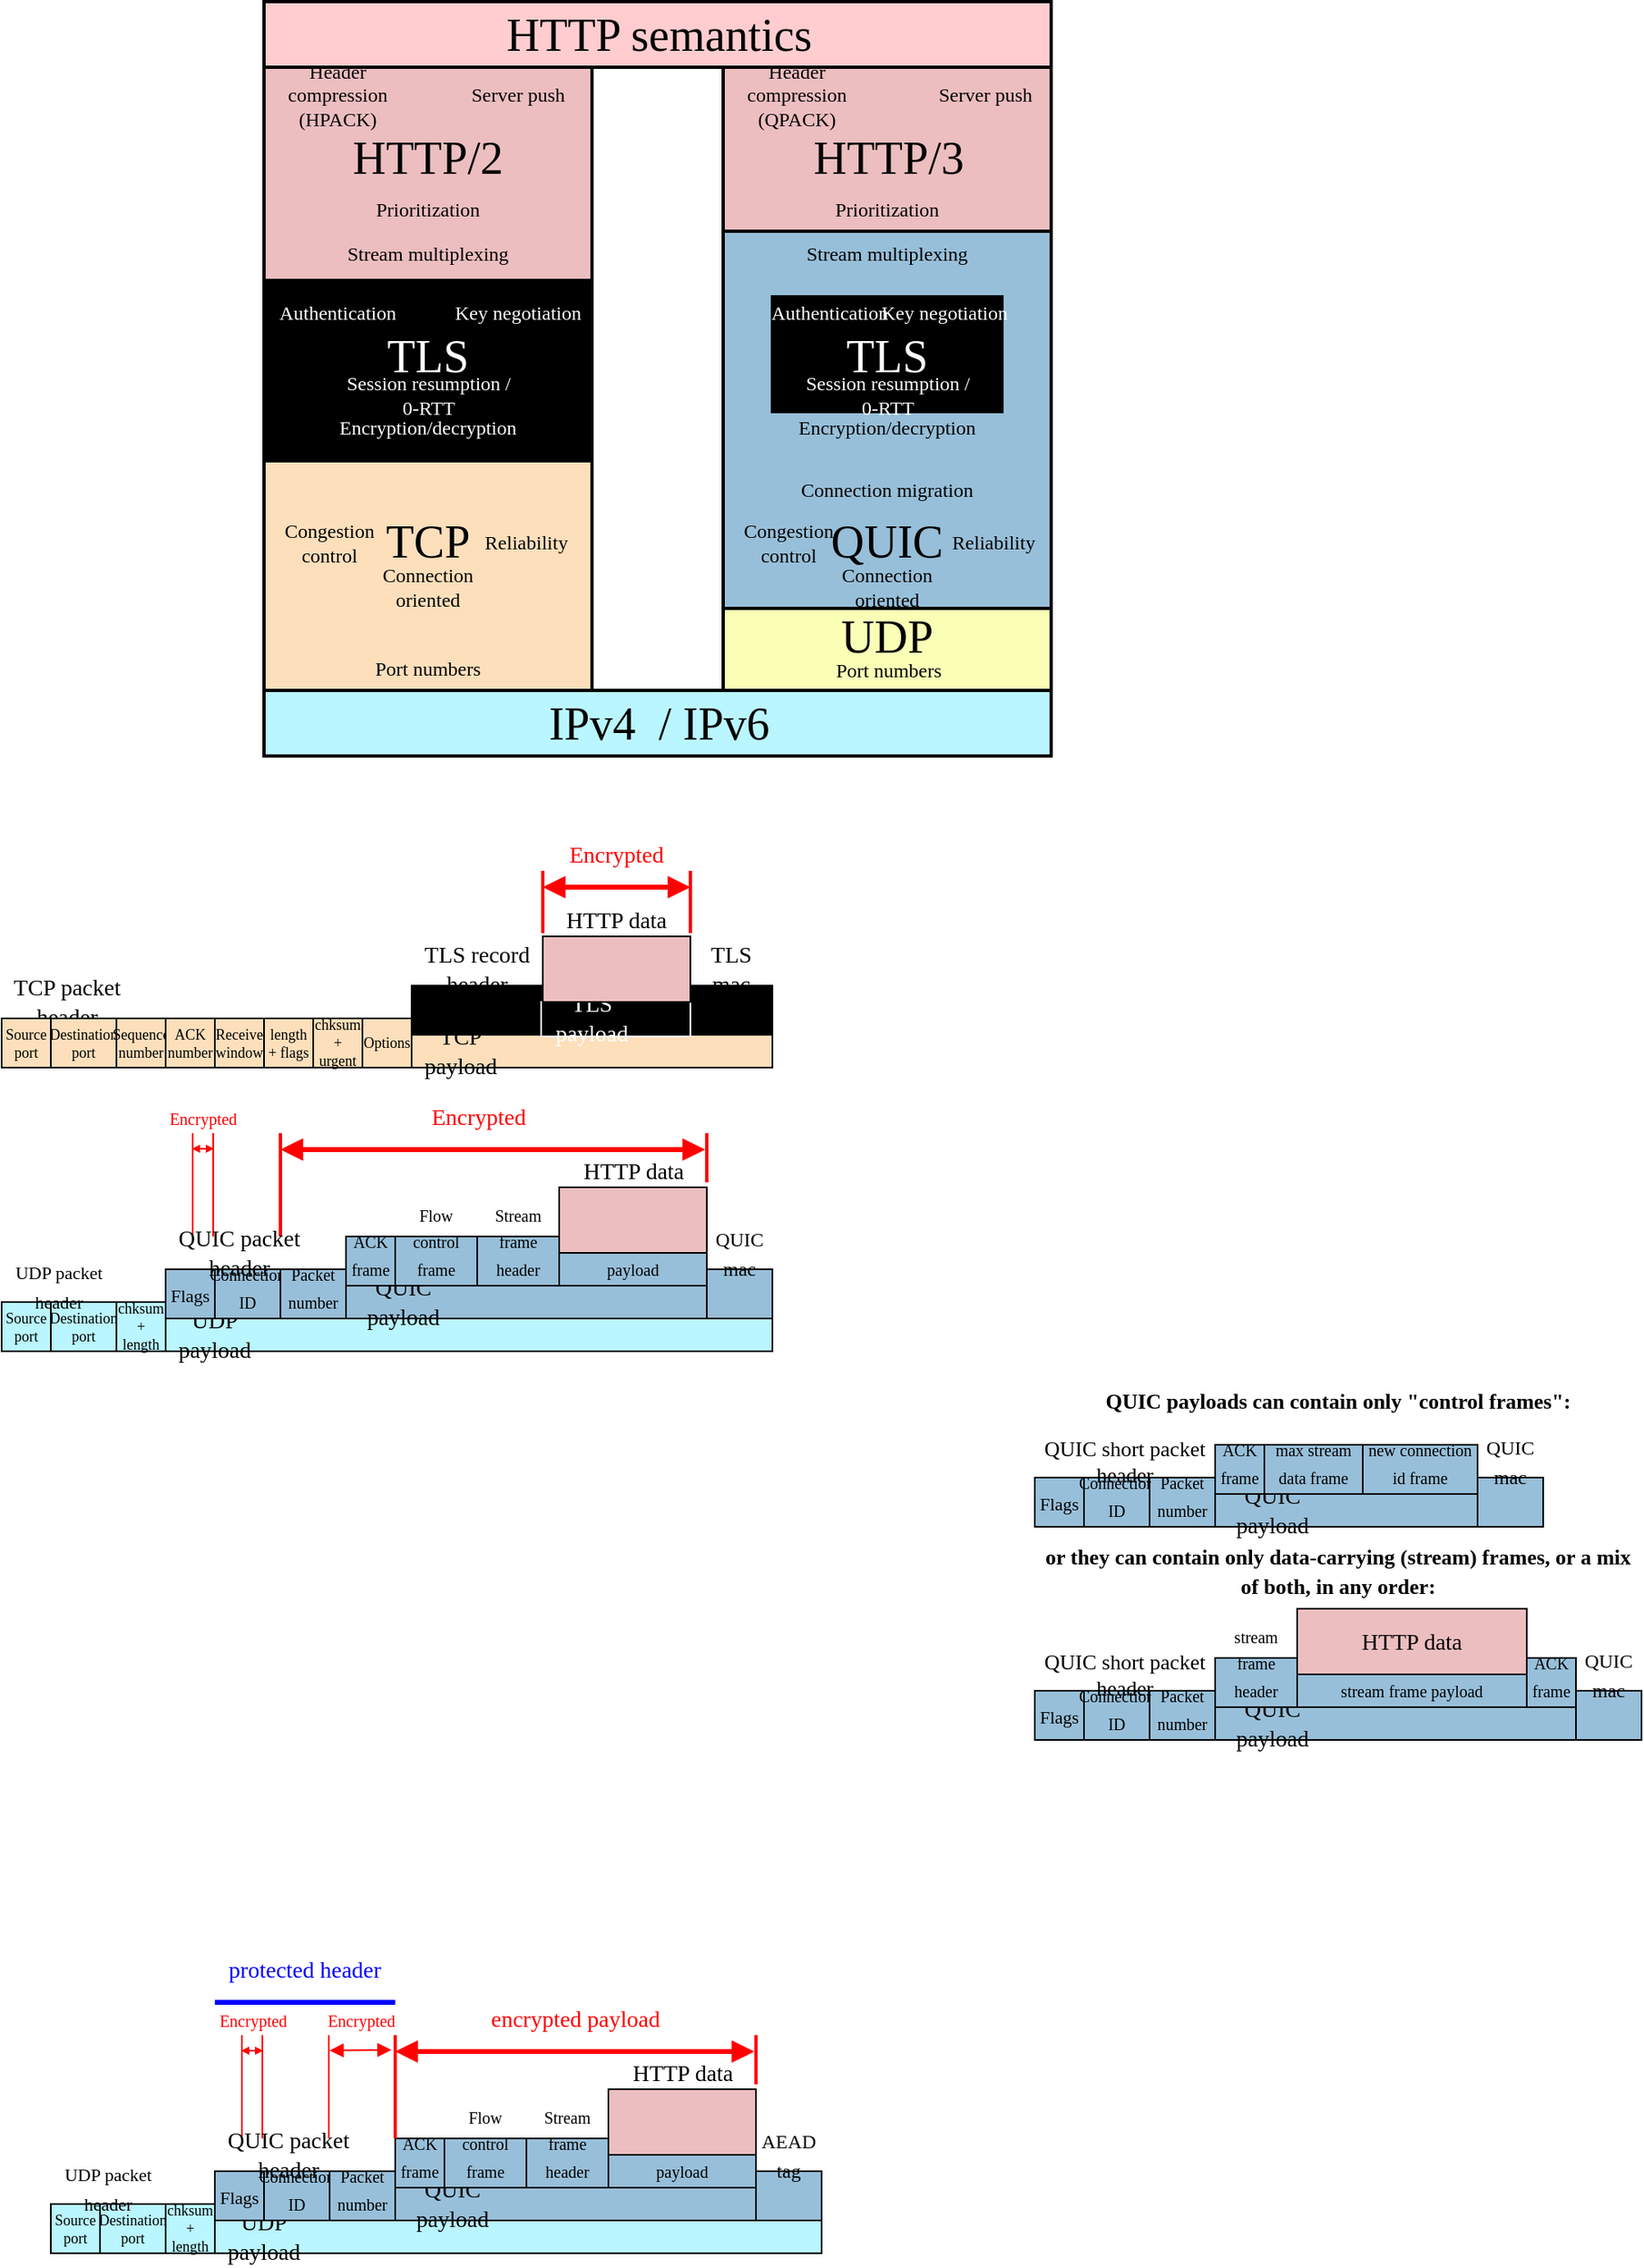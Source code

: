 <mxfile version="14.6.13" type="device"><diagram id="oOJN42TgeW5CsDGFlPp1" name="Page-1"><mxGraphModel dx="621" dy="1652" grid="1" gridSize="10" guides="1" tooltips="1" connect="1" arrows="1" fold="1" page="1" pageScale="1" pageWidth="850" pageHeight="1100" math="0" shadow="0"><root><mxCell id="0"/><mxCell id="1" parent="0"/><mxCell id="z856pM4otreHxS7xI0vF-62" value="" style="rounded=0;whiteSpace=wrap;html=1;fontSize=14;fillColor=#000000;" parent="1" vertex="1"><mxGeometry x="590" y="310" width="50" height="30" as="geometry"/></mxCell><mxCell id="z856pM4otreHxS7xI0vF-1" value="" style="shape=image;verticalLabelPosition=bottom;labelBackgroundColor=#ffffff;verticalAlign=top;aspect=fixed;imageAspect=0;image=https://www.potaroo.net/ispcol/2019-03/quic-fig2.png;" parent="1" vertex="1"><mxGeometry x="180" y="660" width="520" height="134" as="geometry"/></mxCell><mxCell id="z856pM4otreHxS7xI0vF-3" value="" style="rounded=0;whiteSpace=wrap;html=1;fillColor=#FDDFBB;align=center;fontFamily=MyriadPro-Cond;strokeWidth=2;spacing=4;spacingLeft=2;fontSize=10;fontColor=#000000;" parent="1" vertex="1"><mxGeometry x="330" y="-20" width="200" height="150" as="geometry"/></mxCell><mxCell id="z856pM4otreHxS7xI0vF-4" value="&lt;div style=&quot;font-size: 28px&quot;&gt;&lt;font face=&quot;Myriad Pro Condensed&quot; style=&quot;font-size: 28px&quot;&gt;IPv4&amp;nbsp; /&amp;nbsp;&lt;/font&gt;&lt;span style=&quot;font-family: &amp;#34;myriad pro condensed&amp;#34;&quot;&gt;IPv6&lt;/span&gt;&lt;/div&gt;" style="rounded=0;whiteSpace=wrap;html=1;fillColor=#BAF6FF;align=center;fontFamily=MyriadPro-Cond;strokeWidth=2;spacing=4;spacingLeft=2;fontSize=10;fontColor=#000000;" parent="1" vertex="1"><mxGeometry x="330" y="130" width="480" height="40" as="geometry"/></mxCell><mxCell id="z856pM4otreHxS7xI0vF-5" value="&lt;span&gt;&lt;font face=&quot;Myriad Pro Condensed&quot;&gt;Reliability&lt;/font&gt;&lt;/span&gt;" style="text;html=1;strokeColor=none;fillColor=none;align=center;verticalAlign=middle;whiteSpace=wrap;rounded=0;fontStyle=0" parent="1" vertex="1"><mxGeometry x="450" y="30" width="80" height="20" as="geometry"/></mxCell><mxCell id="z856pM4otreHxS7xI0vF-6" value="&lt;span&gt;&lt;font face=&quot;Myriad Pro Condensed&quot;&gt;Congestion &lt;br&gt;control&lt;/font&gt;&lt;/span&gt;" style="text;html=1;strokeColor=none;fillColor=none;align=center;verticalAlign=middle;whiteSpace=wrap;rounded=0;fontStyle=0" parent="1" vertex="1"><mxGeometry x="330" y="30" width="80" height="20" as="geometry"/></mxCell><mxCell id="z856pM4otreHxS7xI0vF-7" value="" style="rounded=0;whiteSpace=wrap;html=1;fillColor=#98BFD9;align=center;fontFamily=MyriadPro-Cond;strokeWidth=2;spacing=4;spacingLeft=2;fontSize=10;fontColor=#000000;" parent="1" vertex="1"><mxGeometry x="610" y="-150" width="200" height="230" as="geometry"/></mxCell><mxCell id="z856pM4otreHxS7xI0vF-8" value="" style="rounded=0;whiteSpace=wrap;html=1;fillColor=#000000;align=center;fontFamily=MyriadPro-Cond;strokeWidth=2;spacing=4;spacingLeft=2;fontSize=10;fontColor=#FFFFFF;" parent="1" vertex="1"><mxGeometry x="330" y="-120" width="200" height="110" as="geometry"/></mxCell><mxCell id="z856pM4otreHxS7xI0vF-9" value="&lt;span&gt;&lt;font face=&quot;Myriad Pro Condensed&quot; color=&quot;#ffffff&quot;&gt;Authentication&lt;/font&gt;&lt;/span&gt;" style="text;html=1;strokeColor=none;fillColor=none;align=center;verticalAlign=middle;whiteSpace=wrap;rounded=0;fontStyle=0" parent="1" vertex="1"><mxGeometry x="330" y="-110" width="90" height="20" as="geometry"/></mxCell><mxCell id="z856pM4otreHxS7xI0vF-10" value="&lt;span&gt;&lt;font face=&quot;Myriad Pro Condensed&quot; color=&quot;#ffffff&quot;&gt;Key negotiation&lt;br&gt;&lt;/font&gt;&lt;/span&gt;" style="text;html=1;strokeColor=none;fillColor=none;align=center;verticalAlign=middle;whiteSpace=wrap;rounded=0;fontStyle=0" parent="1" vertex="1"><mxGeometry x="440" y="-110" width="90" height="20" as="geometry"/></mxCell><mxCell id="z856pM4otreHxS7xI0vF-11" value="&lt;span&gt;&lt;font face=&quot;Myriad Pro Condensed&quot; color=&quot;#ffffff&quot;&gt;Encryption/decryption&lt;br&gt;&lt;/font&gt;&lt;/span&gt;" style="text;html=1;strokeColor=none;fillColor=none;align=center;verticalAlign=middle;whiteSpace=wrap;rounded=0;fontStyle=0" parent="1" vertex="1"><mxGeometry x="385" y="-40" width="90" height="20" as="geometry"/></mxCell><mxCell id="z856pM4otreHxS7xI0vF-12" value="" style="rounded=0;whiteSpace=wrap;html=1;fillColor=#000000;align=center;fontFamily=MyriadPro-Cond;strokeWidth=2;spacing=4;spacingLeft=2;fontSize=10;fontColor=#FFFFFF;" parent="1" vertex="1"><mxGeometry x="640" y="-110" width="140" height="70" as="geometry"/></mxCell><mxCell id="z856pM4otreHxS7xI0vF-13" value="&lt;span&gt;&lt;font face=&quot;Myriad Pro Condensed&quot;&gt;Encryption/decryption&lt;br&gt;&lt;/font&gt;&lt;/span&gt;" style="text;html=1;strokeColor=none;fillColor=none;align=center;verticalAlign=middle;whiteSpace=wrap;rounded=0;fontStyle=0" parent="1" vertex="1"><mxGeometry x="665" y="-40" width="90" height="20" as="geometry"/></mxCell><mxCell id="z856pM4otreHxS7xI0vF-14" value="&lt;span&gt;&lt;font face=&quot;Myriad Pro Condensed&quot; color=&quot;#ffffff&quot;&gt;Authentication&lt;/font&gt;&lt;/span&gt;" style="text;html=1;strokeColor=none;fillColor=none;align=center;verticalAlign=middle;whiteSpace=wrap;rounded=0;fontStyle=0" parent="1" vertex="1"><mxGeometry x="630" y="-110" width="90" height="20" as="geometry"/></mxCell><mxCell id="z856pM4otreHxS7xI0vF-15" value="&lt;span&gt;&lt;font face=&quot;Myriad Pro Condensed&quot; color=&quot;#ffffff&quot;&gt;Key negotiation&lt;br&gt;&lt;/font&gt;&lt;/span&gt;" style="text;html=1;strokeColor=none;fillColor=none;align=center;verticalAlign=middle;whiteSpace=wrap;rounded=0;fontStyle=0" parent="1" vertex="1"><mxGeometry x="700" y="-110" width="90" height="20" as="geometry"/></mxCell><mxCell id="z856pM4otreHxS7xI0vF-16" value="&lt;span&gt;&lt;font face=&quot;Myriad Pro Condensed&quot; color=&quot;#ffffff&quot;&gt;Session resumption / 0-RTT&lt;br&gt;&lt;/font&gt;&lt;/span&gt;" style="text;html=1;strokeColor=none;fillColor=none;align=center;verticalAlign=middle;whiteSpace=wrap;rounded=0;fontStyle=0" parent="1" vertex="1"><mxGeometry x="657.5" y="-60" width="105" height="20" as="geometry"/></mxCell><mxCell id="z856pM4otreHxS7xI0vF-17" value="" style="edgeStyle=orthogonalEdgeStyle;rounded=0;orthogonalLoop=1;jettySize=auto;html=1;" parent="1" source="z856pM4otreHxS7xI0vF-18" target="z856pM4otreHxS7xI0vF-28" edge="1"><mxGeometry relative="1" as="geometry"/></mxCell><mxCell id="z856pM4otreHxS7xI0vF-18" value="&lt;span&gt;&lt;font face=&quot;Myriad Pro Condensed&quot; color=&quot;#ffffff&quot;&gt;Session resumption / 0-RTT&lt;br&gt;&lt;/font&gt;&lt;/span&gt;" style="text;html=1;strokeColor=none;fillColor=none;align=center;verticalAlign=middle;whiteSpace=wrap;rounded=0;fontStyle=0" parent="1" vertex="1"><mxGeometry x="377.5" y="-60" width="105" height="20" as="geometry"/></mxCell><mxCell id="z856pM4otreHxS7xI0vF-19" value="" style="rounded=0;whiteSpace=wrap;html=1;fillColor=#FAFFB5;align=center;fontFamily=MyriadPro-Cond;strokeWidth=2;spacing=4;spacingLeft=2;fontSize=10;fontColor=#000000;" parent="1" vertex="1"><mxGeometry x="610" y="80" width="200" height="50" as="geometry"/></mxCell><mxCell id="z856pM4otreHxS7xI0vF-20" value="&lt;span&gt;&lt;font face=&quot;Myriad Pro Condensed&quot;&gt;Port numbers&lt;/font&gt;&lt;/span&gt;" style="text;html=1;strokeColor=none;fillColor=none;align=center;verticalAlign=middle;whiteSpace=wrap;rounded=0;fontStyle=0" parent="1" vertex="1"><mxGeometry x="666" y="108" width="90" height="20" as="geometry"/></mxCell><mxCell id="z856pM4otreHxS7xI0vF-21" value="&lt;span&gt;&lt;font face=&quot;Myriad Pro Condensed&quot;&gt;Congestion &lt;br&gt;control&lt;/font&gt;&lt;/span&gt;" style="text;html=1;strokeColor=none;fillColor=none;align=center;verticalAlign=middle;whiteSpace=wrap;rounded=0;fontStyle=0" parent="1" vertex="1"><mxGeometry x="610" y="30" width="80" height="20" as="geometry"/></mxCell><mxCell id="z856pM4otreHxS7xI0vF-22" value="&lt;span&gt;&lt;font face=&quot;Myriad Pro Condensed&quot;&gt;Reliability&lt;/font&gt;&lt;/span&gt;" style="text;html=1;strokeColor=none;fillColor=none;align=center;verticalAlign=middle;whiteSpace=wrap;rounded=0;fontStyle=0" parent="1" vertex="1"><mxGeometry x="740" y="30" width="70" height="20" as="geometry"/></mxCell><mxCell id="z856pM4otreHxS7xI0vF-23" value="&lt;div&gt;&lt;br&gt;&lt;/div&gt;" style="rounded=0;whiteSpace=wrap;html=1;fillColor=#ecbec0;align=center;fontFamily=MyriadPro-Cond;strokeWidth=2;spacing=4;spacingLeft=2;fontSize=10;" parent="1" vertex="1"><mxGeometry x="330" y="-250" width="200" height="130" as="geometry"/></mxCell><mxCell id="z856pM4otreHxS7xI0vF-24" value="&lt;span&gt;&lt;font face=&quot;Myriad Pro Condensed&quot;&gt;Stream multiplexing&lt;/font&gt;&lt;/span&gt;" style="text;html=1;strokeColor=none;fillColor=none;align=center;verticalAlign=middle;whiteSpace=wrap;rounded=0;fontStyle=0" parent="1" vertex="1"><mxGeometry x="360" y="-146" width="140" height="20" as="geometry"/></mxCell><mxCell id="z856pM4otreHxS7xI0vF-25" value="&lt;div&gt;&lt;span style=&quot;font-family: &amp;#34;myriad pro condensed&amp;#34;&quot;&gt;&lt;font style=&quot;font-size: 28px&quot;&gt;HTTP semantics&lt;/font&gt;&lt;/span&gt;&lt;br&gt;&lt;/div&gt;" style="rounded=0;whiteSpace=wrap;html=1;align=center;fontFamily=MyriadPro-Cond;strokeWidth=2;spacing=4;spacingLeft=2;fontSize=10;fillColor=#FFCDCF;" parent="1" vertex="1"><mxGeometry x="330" y="-290" width="480" height="40" as="geometry"/></mxCell><mxCell id="z856pM4otreHxS7xI0vF-26" value="&lt;div style=&quot;font-size: 28px&quot;&gt;&lt;br&gt;&lt;/div&gt;" style="rounded=0;whiteSpace=wrap;html=1;align=center;fontFamily=MyriadPro-Cond;strokeWidth=2;spacing=4;spacingLeft=2;fontSize=10;fillColor=#ECBEC0;" parent="1" vertex="1"><mxGeometry x="610" y="-250" width="200" height="100" as="geometry"/></mxCell><mxCell id="z856pM4otreHxS7xI0vF-27" value="&lt;span&gt;&lt;font face=&quot;Myriad Pro Condensed&quot;&gt;Stream multiplexing&lt;/font&gt;&lt;/span&gt;" style="text;html=1;strokeColor=none;fillColor=none;align=center;verticalAlign=middle;whiteSpace=wrap;rounded=0;fontStyle=0" parent="1" vertex="1"><mxGeometry x="640" y="-146" width="140" height="20" as="geometry"/></mxCell><mxCell id="z856pM4otreHxS7xI0vF-28" value="&lt;span&gt;&lt;font face=&quot;Myriad Pro Condensed&quot;&gt;Prioritization&lt;/font&gt;&lt;/span&gt;" style="text;html=1;strokeColor=none;fillColor=none;align=center;verticalAlign=middle;whiteSpace=wrap;rounded=0;fontStyle=0" parent="1" vertex="1"><mxGeometry x="360" y="-173" width="140" height="20" as="geometry"/></mxCell><mxCell id="z856pM4otreHxS7xI0vF-29" value="&lt;span&gt;&lt;font face=&quot;Myriad Pro Condensed&quot;&gt;Prioritization&lt;/font&gt;&lt;/span&gt;" style="text;html=1;strokeColor=none;fillColor=none;align=center;verticalAlign=middle;whiteSpace=wrap;rounded=0;fontStyle=0" parent="1" vertex="1"><mxGeometry x="640" y="-173" width="140" height="20" as="geometry"/></mxCell><mxCell id="z856pM4otreHxS7xI0vF-30" value="&lt;span&gt;&lt;font face=&quot;Myriad Pro Condensed&quot;&gt;Header compression&lt;br&gt;(QPACK)&lt;br&gt;&lt;/font&gt;&lt;/span&gt;" style="text;html=1;strokeColor=none;fillColor=none;align=center;verticalAlign=middle;whiteSpace=wrap;rounded=0;fontStyle=0" parent="1" vertex="1"><mxGeometry x="610" y="-243" width="90" height="20" as="geometry"/></mxCell><mxCell id="z856pM4otreHxS7xI0vF-31" value="&lt;span&gt;&lt;font face=&quot;Myriad Pro Condensed&quot;&gt;Server push&lt;/font&gt;&lt;/span&gt;" style="text;html=1;strokeColor=none;fillColor=none;align=center;verticalAlign=middle;whiteSpace=wrap;rounded=0;fontStyle=0" parent="1" vertex="1"><mxGeometry x="730" y="-243" width="80" height="20" as="geometry"/></mxCell><mxCell id="z856pM4otreHxS7xI0vF-32" value="&lt;span&gt;&lt;font face=&quot;Myriad Pro Condensed&quot;&gt;Server push&lt;/font&gt;&lt;/span&gt;" style="text;html=1;strokeColor=none;fillColor=none;align=center;verticalAlign=middle;whiteSpace=wrap;rounded=0;fontStyle=0" parent="1" vertex="1"><mxGeometry x="440" y="-243" width="90" height="20" as="geometry"/></mxCell><mxCell id="z856pM4otreHxS7xI0vF-33" value="&lt;span&gt;&lt;font face=&quot;Myriad Pro Condensed&quot;&gt;Header compression&lt;br&gt;(HPACK)&lt;br&gt;&lt;/font&gt;&lt;/span&gt;" style="text;html=1;strokeColor=none;fillColor=none;align=center;verticalAlign=middle;whiteSpace=wrap;rounded=0;fontStyle=0" parent="1" vertex="1"><mxGeometry x="330" y="-243" width="90" height="20" as="geometry"/></mxCell><mxCell id="z856pM4otreHxS7xI0vF-34" value="&lt;font style=&quot;font-size: 28px&quot; face=&quot;Myriad Pro Condensed&quot; color=&quot;#ffffff&quot;&gt;TLS&lt;/font&gt;" style="text;html=1;strokeColor=none;fillColor=none;align=center;verticalAlign=middle;whiteSpace=wrap;rounded=0;dashed=1;dashPattern=1 4;" parent="1" vertex="1"><mxGeometry x="690" y="-84" width="40" height="20" as="geometry"/></mxCell><mxCell id="z856pM4otreHxS7xI0vF-35" value="&lt;font face=&quot;Myriad Pro Condensed&quot;&gt;&lt;span&gt;Connection migration&lt;/span&gt;&lt;/font&gt;" style="text;html=1;strokeColor=none;fillColor=none;align=center;verticalAlign=middle;whiteSpace=wrap;rounded=0;fontStyle=0" parent="1" vertex="1"><mxGeometry x="610" y="-2" width="200" height="20" as="geometry"/></mxCell><mxCell id="z856pM4otreHxS7xI0vF-36" value="&lt;font style=&quot;font-size: 28px&quot; face=&quot;Myriad Pro Condensed&quot; color=&quot;#ffffff&quot;&gt;TLS&lt;/font&gt;" style="text;html=1;strokeColor=none;fillColor=none;align=center;verticalAlign=middle;whiteSpace=wrap;rounded=0;dashed=1;dashPattern=1 4;" parent="1" vertex="1"><mxGeometry x="410" y="-84" width="40" height="20" as="geometry"/></mxCell><mxCell id="z856pM4otreHxS7xI0vF-37" value="&lt;font style=&quot;font-size: 28px&quot; face=&quot;Myriad Pro Condensed&quot;&gt;HTTP/2&lt;/font&gt;" style="text;html=1;strokeColor=none;fillColor=none;align=center;verticalAlign=middle;whiteSpace=wrap;rounded=0;dashed=1;dashPattern=1 4;" parent="1" vertex="1"><mxGeometry x="410" y="-205" width="40" height="20" as="geometry"/></mxCell><mxCell id="z856pM4otreHxS7xI0vF-38" value="&lt;font style=&quot;font-size: 28px&quot; face=&quot;Myriad Pro Condensed&quot;&gt;HTTP/3&lt;br&gt;&lt;/font&gt;" style="text;html=1;strokeColor=none;fillColor=none;align=center;verticalAlign=middle;whiteSpace=wrap;rounded=0;dashed=1;dashPattern=1 4;" parent="1" vertex="1"><mxGeometry x="691" y="-205" width="40" height="20" as="geometry"/></mxCell><mxCell id="z856pM4otreHxS7xI0vF-39" value="&lt;font style=&quot;font-size: 28px&quot; face=&quot;Myriad Pro Condensed&quot;&gt;QUIC&lt;br&gt;&lt;/font&gt;" style="text;html=1;strokeColor=none;fillColor=none;align=center;verticalAlign=middle;whiteSpace=wrap;rounded=0;dashed=1;dashPattern=1 4;" parent="1" vertex="1"><mxGeometry x="690" y="28.75" width="40" height="20" as="geometry"/></mxCell><mxCell id="z856pM4otreHxS7xI0vF-40" value="&lt;font style=&quot;font-size: 28px&quot; face=&quot;Myriad Pro Condensed&quot;&gt;TCP&lt;br&gt;&lt;/font&gt;" style="text;html=1;strokeColor=none;fillColor=none;align=center;verticalAlign=middle;whiteSpace=wrap;rounded=0;dashed=1;dashPattern=1 4;" parent="1" vertex="1"><mxGeometry x="410" y="28.75" width="40" height="20" as="geometry"/></mxCell><mxCell id="z856pM4otreHxS7xI0vF-41" value="&lt;font style=&quot;font-size: 28px&quot; face=&quot;Myriad Pro Condensed&quot;&gt;UDP&lt;br&gt;&lt;/font&gt;" style="text;html=1;strokeColor=none;fillColor=none;align=center;verticalAlign=middle;whiteSpace=wrap;rounded=0;dashed=1;dashPattern=1 4;" parent="1" vertex="1"><mxGeometry x="690" y="87" width="40" height="20" as="geometry"/></mxCell><mxCell id="z856pM4otreHxS7xI0vF-42" value="&lt;font face=&quot;Myriad Pro Condensed&quot;&gt;&lt;span&gt;Connection oriented&lt;/span&gt;&lt;/font&gt;" style="text;html=1;strokeColor=none;fillColor=none;align=center;verticalAlign=middle;whiteSpace=wrap;rounded=0;fontStyle=0" parent="1" vertex="1"><mxGeometry x="385" y="57" width="90" height="20" as="geometry"/></mxCell><mxCell id="z856pM4otreHxS7xI0vF-43" value="&lt;font face=&quot;Myriad Pro Condensed&quot;&gt;&lt;span&gt;Connection oriented&lt;/span&gt;&lt;/font&gt;" style="text;html=1;strokeColor=none;fillColor=none;align=center;verticalAlign=middle;whiteSpace=wrap;rounded=0;fontStyle=0" parent="1" vertex="1"><mxGeometry x="665" y="57" width="90" height="20" as="geometry"/></mxCell><mxCell id="z856pM4otreHxS7xI0vF-44" value="&lt;span&gt;&lt;font face=&quot;Myriad Pro Condensed&quot;&gt;Port numbers&lt;/font&gt;&lt;/span&gt;" style="text;html=1;strokeColor=none;fillColor=none;align=center;verticalAlign=middle;whiteSpace=wrap;rounded=0;fontStyle=0" parent="1" vertex="1"><mxGeometry x="385" y="107" width="90" height="20" as="geometry"/></mxCell><mxCell id="z856pM4otreHxS7xI0vF-45" value="&lt;font style=&quot;font-size: 14px&quot; face=&quot;Myriad Pro Condensed&quot;&gt;TCP packet header&lt;br style=&quot;font-size: 14px&quot;&gt;&lt;/font&gt;" style="text;html=1;strokeColor=none;fillColor=none;align=center;verticalAlign=middle;whiteSpace=wrap;rounded=0;dashed=1;dashPattern=1 4;fontSize=14;" parent="1" vertex="1"><mxGeometry x="170" y="310" width="80" height="20" as="geometry"/></mxCell><mxCell id="z856pM4otreHxS7xI0vF-46" value="" style="rounded=0;whiteSpace=wrap;html=1;fillColor=#FDDFBB;" parent="1" vertex="1"><mxGeometry x="420" y="340" width="220" height="20" as="geometry"/></mxCell><mxCell id="z856pM4otreHxS7xI0vF-47" value="&lt;font style=&quot;font-size: 14px&quot; face=&quot;Myriad Pro Condensed&quot;&gt;TCP payload&lt;br style=&quot;font-size: 14px&quot;&gt;&lt;/font&gt;" style="text;html=1;strokeColor=none;fillColor=none;align=center;verticalAlign=middle;whiteSpace=wrap;rounded=0;dashed=1;dashPattern=1 4;fontSize=14;" parent="1" vertex="1"><mxGeometry x="420" y="340" width="60" height="20" as="geometry"/></mxCell><mxCell id="z856pM4otreHxS7xI0vF-48" value="&lt;font style=&quot;font-size: 9px;&quot; face=&quot;Myriad Pro Condensed&quot;&gt;Source port&lt;/font&gt;" style="rounded=0;whiteSpace=wrap;html=1;fillColor=#FDDFBB;fontSize=9;verticalAlign=middle;" parent="1" vertex="1"><mxGeometry x="170" y="330" width="30" height="30" as="geometry"/></mxCell><mxCell id="z856pM4otreHxS7xI0vF-50" value="&lt;font style=&quot;font-size: 9px;&quot; face=&quot;Myriad Pro Condensed&quot;&gt;Destination port&lt;/font&gt;" style="rounded=0;whiteSpace=wrap;html=1;fillColor=#FDDFBB;fontSize=9;verticalAlign=middle;" parent="1" vertex="1"><mxGeometry x="200" y="330" width="40" height="30" as="geometry"/></mxCell><mxCell id="z856pM4otreHxS7xI0vF-51" value="&lt;font style=&quot;font-size: 9px;&quot; face=&quot;Myriad Pro Condensed&quot;&gt;Sequence number&lt;/font&gt;" style="rounded=0;whiteSpace=wrap;html=1;fillColor=#FDDFBB;fontSize=9;verticalAlign=middle;" parent="1" vertex="1"><mxGeometry x="240" y="330" width="30" height="30" as="geometry"/></mxCell><mxCell id="z856pM4otreHxS7xI0vF-52" value="&lt;font style=&quot;font-size: 9px;&quot; face=&quot;Myriad Pro Condensed&quot;&gt;ACK number&lt;br style=&quot;font-size: 9px;&quot;&gt;&lt;/font&gt;" style="rounded=0;whiteSpace=wrap;html=1;fillColor=#FDDFBB;fontSize=9;verticalAlign=middle;" parent="1" vertex="1"><mxGeometry x="270" y="330" width="30" height="30" as="geometry"/></mxCell><mxCell id="z856pM4otreHxS7xI0vF-53" value="&lt;font face=&quot;Myriad Pro Condensed&quot; style=&quot;font-size: 9px&quot;&gt;&lt;font style=&quot;line-height: 100% ; font-size: 9px&quot;&gt;length &lt;br&gt;+ flags&lt;/font&gt;&lt;br style=&quot;font-size: 9px&quot;&gt;&lt;/font&gt;" style="rounded=0;whiteSpace=wrap;html=1;fillColor=#FDDFBB;fontSize=9;verticalAlign=middle;" parent="1" vertex="1"><mxGeometry x="330" y="330" width="30" height="30" as="geometry"/></mxCell><mxCell id="z856pM4otreHxS7xI0vF-54" value="&lt;font style=&quot;font-size: 9px; line-height: 50%;&quot; face=&quot;Myriad Pro Condensed&quot;&gt;Receive window&lt;br style=&quot;font-size: 9px;&quot;&gt;&lt;/font&gt;" style="rounded=0;whiteSpace=wrap;html=1;fillColor=#FDDFBB;fontSize=9;horizontal=1;verticalAlign=middle;" parent="1" vertex="1"><mxGeometry x="300" y="330" width="30" height="30" as="geometry"/></mxCell><mxCell id="z856pM4otreHxS7xI0vF-55" value="&lt;font style=&quot;font-size: 9px;&quot; face=&quot;Myriad Pro Condensed&quot;&gt;Options&lt;br style=&quot;font-size: 9px;&quot;&gt;&lt;/font&gt;" style="rounded=0;whiteSpace=wrap;html=1;fillColor=#FDDFBB;fontSize=9;verticalAlign=middle;" parent="1" vertex="1"><mxGeometry x="390" y="330" width="30" height="30" as="geometry"/></mxCell><mxCell id="z856pM4otreHxS7xI0vF-56" value="" style="rounded=0;whiteSpace=wrap;html=1;fontSize=14;fillColor=#000000;" parent="1" vertex="1"><mxGeometry x="420" y="310" width="80" height="30" as="geometry"/></mxCell><mxCell id="z856pM4otreHxS7xI0vF-58" value="&lt;font style=&quot;font-size: 14px&quot; face=&quot;Myriad Pro Condensed&quot;&gt;TLS record header&lt;br style=&quot;font-size: 14px&quot;&gt;&lt;/font&gt;" style="text;html=1;strokeColor=none;fillColor=none;align=center;verticalAlign=middle;whiteSpace=wrap;rounded=0;dashed=1;dashPattern=1 4;fontSize=14;" parent="1" vertex="1"><mxGeometry x="420" y="290" width="80" height="20" as="geometry"/></mxCell><mxCell id="z856pM4otreHxS7xI0vF-60" value="" style="rounded=0;whiteSpace=wrap;html=1;fontSize=14;fillColor=#000000;strokeColor=#FFFFFF;" parent="1" vertex="1"><mxGeometry x="499" y="320" width="91" height="21" as="geometry"/></mxCell><mxCell id="z856pM4otreHxS7xI0vF-63" value="&lt;font style=&quot;font-size: 14px&quot; face=&quot;Myriad Pro Condensed&quot;&gt;TLS mac&lt;br style=&quot;font-size: 14px&quot;&gt;&lt;/font&gt;" style="text;html=1;strokeColor=none;fillColor=none;align=center;verticalAlign=middle;whiteSpace=wrap;rounded=0;dashed=1;dashPattern=1 4;fontSize=14;" parent="1" vertex="1"><mxGeometry x="590" y="290" width="50" height="20" as="geometry"/></mxCell><mxCell id="z856pM4otreHxS7xI0vF-64" value="&lt;font style=&quot;font-size: 14px&quot; face=&quot;Myriad Pro Condensed&quot;&gt;&lt;font color=&quot;#ffffff&quot;&gt;TLS payload&lt;/font&gt;&lt;br style=&quot;font-size: 14px&quot;&gt;&lt;/font&gt;" style="text;html=1;strokeColor=none;fillColor=none;align=center;verticalAlign=middle;whiteSpace=wrap;rounded=0;dashed=1;dashPattern=1 4;fontSize=14;" parent="1" vertex="1"><mxGeometry x="500" y="320" width="60" height="20" as="geometry"/></mxCell><mxCell id="z856pM4otreHxS7xI0vF-65" value="" style="rounded=0;whiteSpace=wrap;html=1;fontSize=14;fillColor=#ECBEC0;" parent="1" vertex="1"><mxGeometry x="500" y="280" width="90" height="40" as="geometry"/></mxCell><mxCell id="z856pM4otreHxS7xI0vF-66" value="&lt;font style=&quot;font-size: 14px&quot; face=&quot;Myriad Pro Condensed&quot;&gt;HTTP data&lt;br style=&quot;font-size: 14px&quot;&gt;&lt;/font&gt;" style="text;html=1;strokeColor=none;fillColor=none;align=center;verticalAlign=middle;whiteSpace=wrap;rounded=0;dashed=1;dashPattern=1 4;fontSize=14;" parent="1" vertex="1"><mxGeometry x="504.5" y="260" width="80" height="20" as="geometry"/></mxCell><mxCell id="z856pM4otreHxS7xI0vF-67" value="" style="endArrow=block;startArrow=block;html=1;fontSize=14;startFill=1;endFill=1;strokeWidth=3;strokeColor=#FF0000;" parent="1" edge="1"><mxGeometry width="50" height="50" relative="1" as="geometry"><mxPoint x="500" y="250" as="sourcePoint"/><mxPoint x="590" y="250" as="targetPoint"/></mxGeometry></mxCell><mxCell id="z856pM4otreHxS7xI0vF-68" value="&lt;font style=&quot;font-size: 14px&quot; face=&quot;Myriad Pro Condensed&quot;&gt;&lt;font color=&quot;#ff0000&quot;&gt;Encrypted&lt;/font&gt;&lt;br style=&quot;font-size: 14px&quot;&gt;&lt;/font&gt;" style="text;html=1;strokeColor=none;fillColor=none;align=center;verticalAlign=middle;whiteSpace=wrap;rounded=0;dashed=1;dashPattern=1 4;fontSize=14;" parent="1" vertex="1"><mxGeometry x="505" y="220" width="80" height="20" as="geometry"/></mxCell><mxCell id="z856pM4otreHxS7xI0vF-69" value="" style="endArrow=none;html=1;strokeColor=#FF0000;strokeWidth=2;fontSize=14;" parent="1" edge="1"><mxGeometry width="50" height="50" relative="1" as="geometry"><mxPoint x="500" y="278" as="sourcePoint"/><mxPoint x="500" y="240" as="targetPoint"/></mxGeometry></mxCell><mxCell id="z856pM4otreHxS7xI0vF-70" value="" style="endArrow=none;html=1;strokeColor=#FF0000;strokeWidth=2;fontSize=14;" parent="1" edge="1"><mxGeometry width="50" height="50" relative="1" as="geometry"><mxPoint x="590" y="278" as="sourcePoint"/><mxPoint x="590" y="240" as="targetPoint"/></mxGeometry></mxCell><mxCell id="z856pM4otreHxS7xI0vF-71" value="" style="rounded=0;whiteSpace=wrap;html=1;fillColor=#BAF6FF;" parent="1" vertex="1"><mxGeometry x="270" y="513" width="370" height="20" as="geometry"/></mxCell><mxCell id="z856pM4otreHxS7xI0vF-72" value="&lt;font style=&quot;font-size: 9px;&quot; face=&quot;Myriad Pro Condensed&quot;&gt;Source port&lt;/font&gt;" style="rounded=0;whiteSpace=wrap;html=1;fontSize=9;verticalAlign=middle;fillColor=#BAF6FF;" parent="1" vertex="1"><mxGeometry x="170" y="503" width="30" height="30" as="geometry"/></mxCell><mxCell id="z856pM4otreHxS7xI0vF-73" value="&lt;font style=&quot;font-size: 9px;&quot; face=&quot;Myriad Pro Condensed&quot;&gt;Destination port&lt;/font&gt;" style="rounded=0;whiteSpace=wrap;html=1;fontSize=9;verticalAlign=middle;fillColor=#BAF6FF;" parent="1" vertex="1"><mxGeometry x="200" y="503" width="40" height="30" as="geometry"/></mxCell><mxCell id="z856pM4otreHxS7xI0vF-74" value="&lt;font face=&quot;Myriad Pro Condensed&quot;&gt;&lt;font style=&quot;font-size: 11px&quot;&gt;UDP packet header&lt;/font&gt;&lt;br style=&quot;font-size: 14px&quot;&gt;&lt;/font&gt;" style="text;html=1;strokeColor=none;fillColor=none;align=center;verticalAlign=middle;whiteSpace=wrap;rounded=0;dashed=1;dashPattern=1 4;fontSize=14;" parent="1" vertex="1"><mxGeometry x="170" y="483" width="70" height="20" as="geometry"/></mxCell><mxCell id="z856pM4otreHxS7xI0vF-75" value="&lt;font style=&quot;font-size: 14px&quot; face=&quot;Myriad Pro Condensed&quot;&gt;UDP payload&lt;br style=&quot;font-size: 14px&quot;&gt;&lt;/font&gt;" style="text;html=1;strokeColor=none;fillColor=none;align=center;verticalAlign=middle;whiteSpace=wrap;rounded=0;dashed=1;dashPattern=1 4;fontSize=14;" parent="1" vertex="1"><mxGeometry x="270" y="513" width="60" height="20" as="geometry"/></mxCell><mxCell id="z856pM4otreHxS7xI0vF-76" value="&lt;font style=&quot;font-size: 10px&quot; face=&quot;Myriad Pro Condensed&quot;&gt;&lt;br&gt;&lt;/font&gt;" style="rounded=0;whiteSpace=wrap;html=1;fontSize=14;verticalAlign=middle;fillColor=#98BFD9;" parent="1" vertex="1"><mxGeometry x="270" y="483" width="30" height="30" as="geometry"/></mxCell><mxCell id="z856pM4otreHxS7xI0vF-78" value="&lt;font style=&quot;font-size: 10px&quot; face=&quot;Myriad Pro Condensed&quot;&gt;Connection ID&lt;br&gt;&lt;/font&gt;" style="rounded=0;whiteSpace=wrap;html=1;fontSize=14;verticalAlign=bottom;fillColor=#98BFD9;" parent="1" vertex="1"><mxGeometry x="300" y="483" width="40" height="30" as="geometry"/></mxCell><mxCell id="z856pM4otreHxS7xI0vF-79" value="&lt;font style=&quot;font-size: 10px&quot; face=&quot;Myriad Pro Condensed&quot;&gt;Packet number&lt;br&gt;&lt;/font&gt;" style="rounded=0;whiteSpace=wrap;html=1;fontSize=14;verticalAlign=bottom;fillColor=#98BFD9;" parent="1" vertex="1"><mxGeometry x="340" y="483" width="40" height="30" as="geometry"/></mxCell><mxCell id="z856pM4otreHxS7xI0vF-82" value="" style="rounded=0;whiteSpace=wrap;html=1;fillColor=#98BFD9;" parent="1" vertex="1"><mxGeometry x="380" y="493" width="220" height="20" as="geometry"/></mxCell><mxCell id="z856pM4otreHxS7xI0vF-83" value="&lt;font style=&quot;font-size: 10px&quot; face=&quot;Myriad Pro Condensed&quot;&gt;&lt;br&gt;&lt;/font&gt;" style="rounded=0;whiteSpace=wrap;html=1;fontSize=14;verticalAlign=bottom;fillColor=#98BFD9;" parent="1" vertex="1"><mxGeometry x="600" y="483" width="40" height="30" as="geometry"/></mxCell><mxCell id="z856pM4otreHxS7xI0vF-84" value="&lt;font face=&quot;Myriad Pro Condensed&quot;&gt;&lt;font style=&quot;font-size: 12px&quot;&gt;QUIC mac&lt;/font&gt;&lt;br style=&quot;font-size: 14px&quot;&gt;&lt;/font&gt;" style="text;html=1;strokeColor=none;fillColor=none;align=center;verticalAlign=middle;whiteSpace=wrap;rounded=0;dashed=1;dashPattern=1 4;fontSize=14;" parent="1" vertex="1"><mxGeometry x="600" y="463" width="40" height="20" as="geometry"/></mxCell><mxCell id="z856pM4otreHxS7xI0vF-85" value="&lt;font style=&quot;font-size: 14px&quot; face=&quot;Myriad Pro Condensed&quot;&gt;QUIC payload&lt;br style=&quot;font-size: 14px&quot;&gt;&lt;/font&gt;" style="text;html=1;strokeColor=none;fillColor=none;align=center;verticalAlign=middle;whiteSpace=wrap;rounded=0;dashed=1;dashPattern=1 4;fontSize=14;" parent="1" vertex="1"><mxGeometry x="380" y="493" width="70" height="20" as="geometry"/></mxCell><mxCell id="z856pM4otreHxS7xI0vF-86" value="&lt;font style=&quot;font-size: 10px&quot; face=&quot;Myriad Pro Condensed&quot;&gt;ACK frame&lt;br&gt;&lt;/font&gt;" style="rounded=0;whiteSpace=wrap;html=1;fontSize=14;verticalAlign=bottom;fillColor=#98BFD9;" parent="1" vertex="1"><mxGeometry x="380" y="463" width="30" height="30" as="geometry"/></mxCell><mxCell id="z856pM4otreHxS7xI0vF-87" value="&lt;font style=&quot;font-size: 10px&quot; face=&quot;Myriad Pro Condensed&quot;&gt;Flow control frame&lt;br&gt;&lt;/font&gt;" style="rounded=0;whiteSpace=wrap;html=1;fontSize=14;verticalAlign=bottom;fillColor=#98BFD9;" parent="1" vertex="1"><mxGeometry x="410" y="463" width="50" height="30" as="geometry"/></mxCell><mxCell id="z856pM4otreHxS7xI0vF-88" value="&lt;font style=&quot;font-size: 10px&quot; face=&quot;Myriad Pro Condensed&quot;&gt;Stream frame header&lt;br&gt;&lt;/font&gt;" style="rounded=0;whiteSpace=wrap;html=1;fontSize=14;verticalAlign=bottom;fillColor=#98BFD9;" parent="1" vertex="1"><mxGeometry x="460" y="463" width="50" height="30" as="geometry"/></mxCell><mxCell id="z856pM4otreHxS7xI0vF-89" value="&lt;font style=&quot;font-size: 10px&quot; face=&quot;Myriad Pro Condensed&quot;&gt;Stream frame payload&lt;br&gt;&lt;/font&gt;" style="rounded=0;whiteSpace=wrap;html=1;fontSize=14;verticalAlign=bottom;fillColor=#98BFD9;" parent="1" vertex="1"><mxGeometry x="510" y="473" width="90" height="20" as="geometry"/></mxCell><mxCell id="z856pM4otreHxS7xI0vF-90" value="" style="rounded=0;whiteSpace=wrap;html=1;fontSize=14;fillColor=#ECBEC0;" parent="1" vertex="1"><mxGeometry x="510" y="433" width="90" height="40" as="geometry"/></mxCell><mxCell id="z856pM4otreHxS7xI0vF-91" value="&lt;font style=&quot;font-size: 14px&quot; face=&quot;Myriad Pro Condensed&quot;&gt;HTTP data&lt;br style=&quot;font-size: 14px&quot;&gt;&lt;/font&gt;" style="text;html=1;strokeColor=none;fillColor=none;align=center;verticalAlign=middle;whiteSpace=wrap;rounded=0;dashed=1;dashPattern=1 4;fontSize=14;" parent="1" vertex="1"><mxGeometry x="511" y="413" width="89" height="20" as="geometry"/></mxCell><mxCell id="z856pM4otreHxS7xI0vF-92" value="&lt;font style=&quot;font-size: 14px&quot; face=&quot;Myriad Pro Condensed&quot;&gt;&lt;font color=&quot;#ff0000&quot;&gt;Encrypted&lt;/font&gt;&lt;br style=&quot;font-size: 14px&quot;&gt;&lt;/font&gt;" style="text;html=1;strokeColor=none;fillColor=none;align=center;verticalAlign=middle;whiteSpace=wrap;rounded=0;dashed=1;dashPattern=1 4;fontSize=14;" parent="1" vertex="1"><mxGeometry x="421" y="380" width="80" height="20" as="geometry"/></mxCell><mxCell id="z856pM4otreHxS7xI0vF-93" value="" style="endArrow=block;startArrow=block;html=1;fontSize=14;startFill=1;endFill=1;strokeWidth=3;strokeColor=#FF0000;" parent="1" edge="1"><mxGeometry width="50" height="50" relative="1" as="geometry"><mxPoint x="340" y="410" as="sourcePoint"/><mxPoint x="599" y="410" as="targetPoint"/></mxGeometry></mxCell><mxCell id="z856pM4otreHxS7xI0vF-94" value="" style="endArrow=none;html=1;strokeColor=#FF0000;strokeWidth=2;fontSize=14;" parent="1" edge="1"><mxGeometry width="50" height="50" relative="1" as="geometry"><mxPoint x="600" y="430" as="sourcePoint"/><mxPoint x="600" y="400" as="targetPoint"/></mxGeometry></mxCell><mxCell id="z856pM4otreHxS7xI0vF-95" value="" style="endArrow=none;html=1;strokeColor=#FF0000;strokeWidth=2;fontSize=14;" parent="1" edge="1"><mxGeometry width="50" height="50" relative="1" as="geometry"><mxPoint x="340" y="463" as="sourcePoint"/><mxPoint x="340" y="400" as="targetPoint"/></mxGeometry></mxCell><mxCell id="z856pM4otreHxS7xI0vF-97" value="" style="endArrow=none;html=1;strokeColor=#FF0000;strokeWidth=1;fontSize=14;" parent="1" edge="1"><mxGeometry width="50" height="50" relative="1" as="geometry"><mxPoint x="286.5" y="463" as="sourcePoint"/><mxPoint x="286.5" y="400" as="targetPoint"/></mxGeometry></mxCell><mxCell id="z856pM4otreHxS7xI0vF-98" value="" style="endArrow=none;html=1;strokeColor=#FF0000;strokeWidth=1;fontSize=14;" parent="1" edge="1"><mxGeometry width="50" height="50" relative="1" as="geometry"><mxPoint x="299" y="463" as="sourcePoint"/><mxPoint x="299" y="400" as="targetPoint"/></mxGeometry></mxCell><mxCell id="z856pM4otreHxS7xI0vF-81" value="&lt;font style=&quot;font-size: 14px&quot; face=&quot;Myriad Pro Condensed&quot;&gt;QUIC packet header&lt;br style=&quot;font-size: 14px&quot;&gt;&lt;/font&gt;" style="text;html=1;strokeColor=none;fillColor=none;align=center;verticalAlign=middle;whiteSpace=wrap;rounded=0;dashed=1;dashPattern=1 4;fontSize=14;" parent="1" vertex="1"><mxGeometry x="270" y="463" width="90" height="20" as="geometry"/></mxCell><mxCell id="z856pM4otreHxS7xI0vF-99" value="&lt;font face=&quot;Myriad Pro Condensed&quot;&gt;&lt;font style=&quot;font-size: 11px&quot;&gt;Flags&lt;/font&gt;&lt;br style=&quot;font-size: 14px&quot;&gt;&lt;/font&gt;" style="text;html=1;strokeColor=none;fillColor=none;align=center;verticalAlign=middle;whiteSpace=wrap;rounded=0;dashed=1;dashPattern=1 4;fontSize=14;" parent="1" vertex="1"><mxGeometry x="270" y="488" width="30" height="20" as="geometry"/></mxCell><mxCell id="z856pM4otreHxS7xI0vF-100" value="" style="triangle;whiteSpace=wrap;html=1;fontSize=14;fillColor=#FF0000;strokeColor=none;" parent="1" vertex="1"><mxGeometry x="294.5" y="407" width="5" height="5" as="geometry"/></mxCell><mxCell id="z856pM4otreHxS7xI0vF-102" value="" style="triangle;whiteSpace=wrap;html=1;fontSize=14;fillColor=#FF0000;strokeColor=none;rotation=-180;" parent="1" vertex="1"><mxGeometry x="286" y="407" width="5" height="5" as="geometry"/></mxCell><mxCell id="z856pM4otreHxS7xI0vF-103" value="" style="endArrow=none;html=1;strokeColor=#FF0000;strokeWidth=1;fontSize=14;exitX=0;exitY=0.5;exitDx=0;exitDy=0;entryX=0;entryY=0.5;entryDx=0;entryDy=0;" parent="1" source="z856pM4otreHxS7xI0vF-102" target="z856pM4otreHxS7xI0vF-100" edge="1"><mxGeometry width="50" height="50" relative="1" as="geometry"><mxPoint x="356" y="443" as="sourcePoint"/><mxPoint x="406" y="393" as="targetPoint"/></mxGeometry></mxCell><mxCell id="z856pM4otreHxS7xI0vF-104" value="&lt;font face=&quot;Myriad Pro Condensed&quot;&gt;&lt;font color=&quot;#ff0000&quot; style=&quot;font-size: 10px&quot;&gt;Encrypted&lt;/font&gt;&lt;br style=&quot;font-size: 14px&quot;&gt;&lt;/font&gt;" style="text;html=1;strokeColor=none;fillColor=none;align=center;verticalAlign=middle;whiteSpace=wrap;rounded=0;dashed=1;dashPattern=1 4;fontSize=14;" parent="1" vertex="1"><mxGeometry x="253" y="380" width="80" height="20" as="geometry"/></mxCell><mxCell id="z856pM4otreHxS7xI0vF-106" value="&lt;font style=&quot;font-size: 9px;&quot; face=&quot;Myriad Pro Condensed&quot;&gt;chksum&lt;br style=&quot;font-size: 9px;&quot;&gt;+ length&lt;br style=&quot;font-size: 9px;&quot;&gt;&lt;/font&gt;" style="rounded=0;whiteSpace=wrap;html=1;fontSize=9;verticalAlign=middle;fillColor=#BAF6FF;" parent="1" vertex="1"><mxGeometry x="240" y="503" width="30" height="30" as="geometry"/></mxCell><mxCell id="z856pM4otreHxS7xI0vF-107" value="&lt;font face=&quot;Myriad Pro Condensed&quot; style=&quot;font-size: 9px;&quot;&gt;&lt;font style=&quot;font-size: 9px;&quot;&gt;chksum &lt;br style=&quot;font-size: 9px;&quot;&gt;+ urgent&lt;/font&gt;&lt;br style=&quot;font-size: 9px;&quot;&gt;&lt;/font&gt;" style="rounded=0;whiteSpace=wrap;html=1;fillColor=#FDDFBB;fontSize=9;verticalAlign=middle;" parent="1" vertex="1"><mxGeometry x="360" y="330" width="30" height="30" as="geometry"/></mxCell><mxCell id="z856pM4otreHxS7xI0vF-135" value="&lt;font style=&quot;font-size: 10px&quot; face=&quot;Myriad Pro Condensed&quot;&gt;&lt;br&gt;&lt;/font&gt;" style="rounded=0;whiteSpace=wrap;html=1;fontSize=14;verticalAlign=middle;fillColor=#98BFD9;" parent="1" vertex="1"><mxGeometry x="800" y="610" width="30" height="30" as="geometry"/></mxCell><mxCell id="z856pM4otreHxS7xI0vF-136" value="&lt;font style=&quot;font-size: 10px&quot; face=&quot;Myriad Pro Condensed&quot;&gt;Connection ID&lt;br&gt;&lt;/font&gt;" style="rounded=0;whiteSpace=wrap;html=1;fontSize=14;verticalAlign=bottom;fillColor=#98BFD9;" parent="1" vertex="1"><mxGeometry x="830" y="610" width="40" height="30" as="geometry"/></mxCell><mxCell id="z856pM4otreHxS7xI0vF-137" value="&lt;font style=&quot;font-size: 10px&quot; face=&quot;Myriad Pro Condensed&quot;&gt;Packet number&lt;br&gt;&lt;/font&gt;" style="rounded=0;whiteSpace=wrap;html=1;fontSize=14;verticalAlign=bottom;fillColor=#98BFD9;" parent="1" vertex="1"><mxGeometry x="870" y="610" width="40" height="30" as="geometry"/></mxCell><mxCell id="z856pM4otreHxS7xI0vF-138" value="" style="rounded=0;whiteSpace=wrap;html=1;fillColor=#98BFD9;" parent="1" vertex="1"><mxGeometry x="910" y="620" width="160" height="20" as="geometry"/></mxCell><mxCell id="z856pM4otreHxS7xI0vF-139" value="&lt;font style=&quot;font-size: 10px&quot; face=&quot;Myriad Pro Condensed&quot;&gt;&lt;br&gt;&lt;/font&gt;" style="rounded=0;whiteSpace=wrap;html=1;fontSize=14;verticalAlign=bottom;fillColor=#98BFD9;" parent="1" vertex="1"><mxGeometry x="1070" y="610" width="40" height="30" as="geometry"/></mxCell><mxCell id="z856pM4otreHxS7xI0vF-140" value="&lt;font face=&quot;Myriad Pro Condensed&quot;&gt;&lt;font style=&quot;font-size: 12px&quot;&gt;QUIC mac&lt;/font&gt;&lt;br style=&quot;font-size: 14px&quot;&gt;&lt;/font&gt;" style="text;html=1;strokeColor=none;fillColor=none;align=center;verticalAlign=middle;whiteSpace=wrap;rounded=0;dashed=1;dashPattern=1 4;fontSize=14;" parent="1" vertex="1"><mxGeometry x="1070" y="590" width="40" height="20" as="geometry"/></mxCell><mxCell id="z856pM4otreHxS7xI0vF-141" value="&lt;font style=&quot;font-size: 14px&quot; face=&quot;Myriad Pro Condensed&quot;&gt;QUIC payload&lt;br style=&quot;font-size: 14px&quot;&gt;&lt;/font&gt;" style="text;html=1;strokeColor=none;fillColor=none;align=center;verticalAlign=middle;whiteSpace=wrap;rounded=0;dashed=1;dashPattern=1 4;fontSize=14;" parent="1" vertex="1"><mxGeometry x="910" y="620" width="70" height="20" as="geometry"/></mxCell><mxCell id="z856pM4otreHxS7xI0vF-142" value="&lt;font style=&quot;font-size: 10px&quot; face=&quot;Myriad Pro Condensed&quot;&gt;ACK frame&lt;br&gt;&lt;/font&gt;" style="rounded=0;whiteSpace=wrap;html=1;fontSize=14;verticalAlign=bottom;fillColor=#98BFD9;" parent="1" vertex="1"><mxGeometry x="910" y="590" width="30" height="30" as="geometry"/></mxCell><mxCell id="z856pM4otreHxS7xI0vF-143" value="&lt;font style=&quot;font-size: 10px&quot; face=&quot;Myriad Pro Condensed&quot;&gt;max stream data frame&lt;br&gt;&lt;/font&gt;" style="rounded=0;whiteSpace=wrap;html=1;fontSize=14;verticalAlign=bottom;fillColor=#98BFD9;" parent="1" vertex="1"><mxGeometry x="940" y="590" width="60" height="30" as="geometry"/></mxCell><mxCell id="z856pM4otreHxS7xI0vF-147" value="&lt;font face=&quot;Myriad Pro Condensed&quot;&gt;&lt;font style=&quot;font-size: 13px&quot;&gt;QUIC payloads can contain only &quot;control frames&quot;:&lt;/font&gt;&lt;br style=&quot;font-size: 14px&quot;&gt;&lt;/font&gt;" style="text;html=1;strokeColor=none;fillColor=none;align=center;verticalAlign=middle;whiteSpace=wrap;rounded=0;dashed=1;dashPattern=1 4;fontSize=14;fontStyle=1" parent="1" vertex="1"><mxGeometry x="800" y="553" width="370" height="20" as="geometry"/></mxCell><mxCell id="z856pM4otreHxS7xI0vF-154" value="&lt;font style=&quot;font-size: 13px;&quot; face=&quot;Myriad Pro Condensed&quot;&gt;QUIC short packet header&lt;br style=&quot;font-size: 13px;&quot;&gt;&lt;/font&gt;" style="text;html=1;strokeColor=none;fillColor=none;align=center;verticalAlign=middle;whiteSpace=wrap;rounded=0;dashed=1;dashPattern=1 4;fontSize=13;" parent="1" vertex="1"><mxGeometry x="800" y="590" width="110" height="20" as="geometry"/></mxCell><mxCell id="z856pM4otreHxS7xI0vF-155" value="&lt;font face=&quot;Myriad Pro Condensed&quot;&gt;&lt;font style=&quot;font-size: 11px&quot;&gt;Flags&lt;/font&gt;&lt;br style=&quot;font-size: 14px&quot;&gt;&lt;/font&gt;" style="text;html=1;strokeColor=none;fillColor=none;align=center;verticalAlign=middle;whiteSpace=wrap;rounded=0;dashed=1;dashPattern=1 4;fontSize=14;" parent="1" vertex="1"><mxGeometry x="800" y="615" width="30" height="20" as="geometry"/></mxCell><mxCell id="z856pM4otreHxS7xI0vF-162" value="&lt;font style=&quot;font-size: 10px&quot; face=&quot;Myriad Pro Condensed&quot;&gt;&lt;br&gt;&lt;/font&gt;" style="rounded=0;whiteSpace=wrap;html=1;fontSize=14;verticalAlign=middle;fillColor=#98BFD9;" parent="1" vertex="1"><mxGeometry x="800" y="740" width="30" height="30" as="geometry"/></mxCell><mxCell id="z856pM4otreHxS7xI0vF-163" value="&lt;font style=&quot;font-size: 10px&quot; face=&quot;Myriad Pro Condensed&quot;&gt;Connection ID&lt;br&gt;&lt;/font&gt;" style="rounded=0;whiteSpace=wrap;html=1;fontSize=14;verticalAlign=bottom;fillColor=#98BFD9;" parent="1" vertex="1"><mxGeometry x="830" y="740" width="40" height="30" as="geometry"/></mxCell><mxCell id="z856pM4otreHxS7xI0vF-164" value="&lt;font style=&quot;font-size: 10px&quot; face=&quot;Myriad Pro Condensed&quot;&gt;Packet number&lt;br&gt;&lt;/font&gt;" style="rounded=0;whiteSpace=wrap;html=1;fontSize=14;verticalAlign=bottom;fillColor=#98BFD9;" parent="1" vertex="1"><mxGeometry x="870" y="740" width="40" height="30" as="geometry"/></mxCell><mxCell id="z856pM4otreHxS7xI0vF-165" value="" style="rounded=0;whiteSpace=wrap;html=1;fillColor=#98BFD9;" parent="1" vertex="1"><mxGeometry x="910" y="750" width="220" height="20" as="geometry"/></mxCell><mxCell id="z856pM4otreHxS7xI0vF-166" value="&lt;font style=&quot;font-size: 10px&quot; face=&quot;Myriad Pro Condensed&quot;&gt;&lt;br&gt;&lt;/font&gt;" style="rounded=0;whiteSpace=wrap;html=1;fontSize=14;verticalAlign=bottom;fillColor=#98BFD9;" parent="1" vertex="1"><mxGeometry x="1130" y="740" width="40" height="30" as="geometry"/></mxCell><mxCell id="z856pM4otreHxS7xI0vF-167" value="&lt;font face=&quot;Myriad Pro Condensed&quot;&gt;&lt;font style=&quot;font-size: 12px&quot;&gt;QUIC mac&lt;/font&gt;&lt;br style=&quot;font-size: 14px&quot;&gt;&lt;/font&gt;" style="text;html=1;strokeColor=none;fillColor=none;align=center;verticalAlign=middle;whiteSpace=wrap;rounded=0;dashed=1;dashPattern=1 4;fontSize=14;" parent="1" vertex="1"><mxGeometry x="1130" y="720" width="40" height="20" as="geometry"/></mxCell><mxCell id="z856pM4otreHxS7xI0vF-168" value="&lt;font style=&quot;font-size: 14px&quot; face=&quot;Myriad Pro Condensed&quot;&gt;QUIC payload&lt;br style=&quot;font-size: 14px&quot;&gt;&lt;/font&gt;" style="text;html=1;strokeColor=none;fillColor=none;align=center;verticalAlign=middle;whiteSpace=wrap;rounded=0;dashed=1;dashPattern=1 4;fontSize=14;" parent="1" vertex="1"><mxGeometry x="910" y="750" width="70" height="20" as="geometry"/></mxCell><mxCell id="z856pM4otreHxS7xI0vF-169" value="&lt;font style=&quot;font-size: 10px&quot; face=&quot;Myriad Pro Condensed&quot;&gt;ACK frame&lt;br&gt;&lt;/font&gt;" style="rounded=0;whiteSpace=wrap;html=1;fontSize=14;verticalAlign=bottom;fillColor=#98BFD9;" parent="1" vertex="1"><mxGeometry x="1100" y="720" width="30" height="30" as="geometry"/></mxCell><mxCell id="z856pM4otreHxS7xI0vF-171" value="&lt;font style=&quot;font-size: 10px&quot; face=&quot;Myriad Pro Condensed&quot;&gt;stream frame header&lt;br&gt;&lt;/font&gt;" style="rounded=0;whiteSpace=wrap;html=1;fontSize=14;verticalAlign=bottom;fillColor=#98BFD9;" parent="1" vertex="1"><mxGeometry x="910" y="720" width="50" height="30" as="geometry"/></mxCell><mxCell id="z856pM4otreHxS7xI0vF-172" value="&lt;font style=&quot;font-size: 10px&quot; face=&quot;Myriad Pro Condensed&quot;&gt;stream frame payload&lt;br&gt;&lt;/font&gt;" style="rounded=0;whiteSpace=wrap;html=1;fontSize=14;verticalAlign=bottom;fillColor=#98BFD9;" parent="1" vertex="1"><mxGeometry x="960" y="730" width="140" height="20" as="geometry"/></mxCell><mxCell id="z856pM4otreHxS7xI0vF-173" value="" style="rounded=0;whiteSpace=wrap;html=1;fontSize=14;fillColor=#ECBEC0;" parent="1" vertex="1"><mxGeometry x="960" y="690" width="140" height="40" as="geometry"/></mxCell><mxCell id="z856pM4otreHxS7xI0vF-174" value="&lt;font style=&quot;font-size: 14px&quot; face=&quot;Myriad Pro Condensed&quot;&gt;HTTP data&lt;br style=&quot;font-size: 14px&quot;&gt;&lt;/font&gt;" style="text;html=1;strokeColor=none;fillColor=none;align=center;verticalAlign=middle;whiteSpace=wrap;rounded=0;dashed=1;dashPattern=1 4;fontSize=14;" parent="1" vertex="1"><mxGeometry x="960" y="700" width="140" height="20" as="geometry"/></mxCell><mxCell id="z856pM4otreHxS7xI0vF-176" value="&lt;font face=&quot;Myriad Pro Condensed&quot;&gt;&lt;font style=&quot;font-size: 11px&quot;&gt;Flags&lt;/font&gt;&lt;br style=&quot;font-size: 14px&quot;&gt;&lt;/font&gt;" style="text;html=1;strokeColor=none;fillColor=none;align=center;verticalAlign=middle;whiteSpace=wrap;rounded=0;dashed=1;dashPattern=1 4;fontSize=14;" parent="1" vertex="1"><mxGeometry x="800" y="745" width="30" height="20" as="geometry"/></mxCell><mxCell id="z856pM4otreHxS7xI0vF-177" value="&lt;font style=&quot;font-size: 10px&quot; face=&quot;Myriad Pro Condensed&quot;&gt;new connection id frame&lt;br&gt;&lt;/font&gt;" style="rounded=0;whiteSpace=wrap;html=1;fontSize=14;verticalAlign=bottom;fillColor=#98BFD9;" parent="1" vertex="1"><mxGeometry x="1000" y="590" width="70" height="30" as="geometry"/></mxCell><mxCell id="z856pM4otreHxS7xI0vF-178" value="&lt;font face=&quot;Myriad Pro Condensed&quot;&gt;&lt;font style=&quot;font-size: 13px&quot;&gt;or they can contain only data-carrying (stream) frames, or a mix of both, in any order:&lt;/font&gt;&lt;br style=&quot;font-size: 14px&quot;&gt;&lt;/font&gt;" style="text;html=1;strokeColor=none;fillColor=none;align=center;verticalAlign=middle;whiteSpace=wrap;rounded=0;dashed=1;dashPattern=1 4;fontSize=14;fontStyle=1" parent="1" vertex="1"><mxGeometry x="800" y="657" width="370" height="20" as="geometry"/></mxCell><mxCell id="z856pM4otreHxS7xI0vF-179" value="&lt;font style=&quot;font-size: 13px;&quot; face=&quot;Myriad Pro Condensed&quot;&gt;QUIC short packet header&lt;br style=&quot;font-size: 13px;&quot;&gt;&lt;/font&gt;" style="text;html=1;strokeColor=none;fillColor=none;align=center;verticalAlign=middle;whiteSpace=wrap;rounded=0;dashed=1;dashPattern=1 4;fontSize=13;" parent="1" vertex="1"><mxGeometry x="800" y="720" width="110" height="20" as="geometry"/></mxCell><mxCell id="Om_ifh-OH1xsdiu_CaRT-1" value="" style="rounded=0;whiteSpace=wrap;html=1;fillColor=#BAF6FF;" vertex="1" parent="1"><mxGeometry x="300" y="1063" width="370" height="20" as="geometry"/></mxCell><mxCell id="Om_ifh-OH1xsdiu_CaRT-2" value="&lt;font style=&quot;font-size: 9px;&quot; face=&quot;Myriad Pro Condensed&quot;&gt;Source port&lt;/font&gt;" style="rounded=0;whiteSpace=wrap;html=1;fontSize=9;verticalAlign=middle;fillColor=#BAF6FF;" vertex="1" parent="1"><mxGeometry x="200" y="1053" width="30" height="30" as="geometry"/></mxCell><mxCell id="Om_ifh-OH1xsdiu_CaRT-3" value="&lt;font style=&quot;font-size: 9px;&quot; face=&quot;Myriad Pro Condensed&quot;&gt;Destination port&lt;/font&gt;" style="rounded=0;whiteSpace=wrap;html=1;fontSize=9;verticalAlign=middle;fillColor=#BAF6FF;" vertex="1" parent="1"><mxGeometry x="230" y="1053" width="40" height="30" as="geometry"/></mxCell><mxCell id="Om_ifh-OH1xsdiu_CaRT-4" value="&lt;font face=&quot;Myriad Pro Condensed&quot;&gt;&lt;font style=&quot;font-size: 11px&quot;&gt;UDP packet header&lt;/font&gt;&lt;br style=&quot;font-size: 14px&quot;&gt;&lt;/font&gt;" style="text;html=1;strokeColor=none;fillColor=none;align=center;verticalAlign=middle;whiteSpace=wrap;rounded=0;dashed=1;dashPattern=1 4;fontSize=14;" vertex="1" parent="1"><mxGeometry x="200" y="1033" width="70" height="20" as="geometry"/></mxCell><mxCell id="Om_ifh-OH1xsdiu_CaRT-5" value="&lt;font style=&quot;font-size: 14px&quot; face=&quot;Myriad Pro Condensed&quot;&gt;UDP payload&lt;br style=&quot;font-size: 14px&quot;&gt;&lt;/font&gt;" style="text;html=1;strokeColor=none;fillColor=none;align=center;verticalAlign=middle;whiteSpace=wrap;rounded=0;dashed=1;dashPattern=1 4;fontSize=14;" vertex="1" parent="1"><mxGeometry x="300" y="1063" width="60" height="20" as="geometry"/></mxCell><mxCell id="Om_ifh-OH1xsdiu_CaRT-6" value="&lt;font style=&quot;font-size: 10px&quot; face=&quot;Myriad Pro Condensed&quot;&gt;&lt;br&gt;&lt;/font&gt;" style="rounded=0;whiteSpace=wrap;html=1;fontSize=14;verticalAlign=middle;fillColor=#98BFD9;" vertex="1" parent="1"><mxGeometry x="300" y="1033" width="30" height="30" as="geometry"/></mxCell><mxCell id="Om_ifh-OH1xsdiu_CaRT-7" value="&lt;font style=&quot;font-size: 10px&quot; face=&quot;Myriad Pro Condensed&quot;&gt;Connection ID&lt;br&gt;&lt;/font&gt;" style="rounded=0;whiteSpace=wrap;html=1;fontSize=14;verticalAlign=bottom;fillColor=#98BFD9;" vertex="1" parent="1"><mxGeometry x="330" y="1033" width="40" height="30" as="geometry"/></mxCell><mxCell id="Om_ifh-OH1xsdiu_CaRT-8" value="&lt;font style=&quot;font-size: 10px&quot; face=&quot;Myriad Pro Condensed&quot;&gt;Packet number&lt;br&gt;&lt;/font&gt;" style="rounded=0;whiteSpace=wrap;html=1;fontSize=14;verticalAlign=bottom;fillColor=#98BFD9;" vertex="1" parent="1"><mxGeometry x="370" y="1033" width="40" height="30" as="geometry"/></mxCell><mxCell id="Om_ifh-OH1xsdiu_CaRT-9" value="" style="rounded=0;whiteSpace=wrap;html=1;fillColor=#98BFD9;" vertex="1" parent="1"><mxGeometry x="410" y="1043" width="220" height="20" as="geometry"/></mxCell><mxCell id="Om_ifh-OH1xsdiu_CaRT-10" value="&lt;font style=&quot;font-size: 10px&quot; face=&quot;Myriad Pro Condensed&quot;&gt;&lt;br&gt;&lt;/font&gt;" style="rounded=0;whiteSpace=wrap;html=1;fontSize=14;verticalAlign=bottom;fillColor=#98BFD9;" vertex="1" parent="1"><mxGeometry x="630" y="1033" width="40" height="30" as="geometry"/></mxCell><mxCell id="Om_ifh-OH1xsdiu_CaRT-11" value="&lt;font face=&quot;Myriad Pro Condensed&quot;&gt;&lt;font style=&quot;font-size: 12px&quot;&gt;AEAD tag&lt;/font&gt;&lt;br style=&quot;font-size: 14px&quot;&gt;&lt;/font&gt;" style="text;html=1;strokeColor=none;fillColor=none;align=center;verticalAlign=middle;whiteSpace=wrap;rounded=0;dashed=1;dashPattern=1 4;fontSize=14;" vertex="1" parent="1"><mxGeometry x="630" y="1013" width="40" height="20" as="geometry"/></mxCell><mxCell id="Om_ifh-OH1xsdiu_CaRT-12" value="&lt;font style=&quot;font-size: 14px&quot; face=&quot;Myriad Pro Condensed&quot;&gt;QUIC payload&lt;br style=&quot;font-size: 14px&quot;&gt;&lt;/font&gt;" style="text;html=1;strokeColor=none;fillColor=none;align=center;verticalAlign=middle;whiteSpace=wrap;rounded=0;dashed=1;dashPattern=1 4;fontSize=14;" vertex="1" parent="1"><mxGeometry x="410" y="1043" width="70" height="20" as="geometry"/></mxCell><mxCell id="Om_ifh-OH1xsdiu_CaRT-13" value="&lt;font style=&quot;font-size: 10px&quot; face=&quot;Myriad Pro Condensed&quot;&gt;ACK frame&lt;br&gt;&lt;/font&gt;" style="rounded=0;whiteSpace=wrap;html=1;fontSize=14;verticalAlign=bottom;fillColor=#98BFD9;" vertex="1" parent="1"><mxGeometry x="410" y="1013" width="30" height="30" as="geometry"/></mxCell><mxCell id="Om_ifh-OH1xsdiu_CaRT-14" value="&lt;font style=&quot;font-size: 10px&quot; face=&quot;Myriad Pro Condensed&quot;&gt;Flow control frame&lt;br&gt;&lt;/font&gt;" style="rounded=0;whiteSpace=wrap;html=1;fontSize=14;verticalAlign=bottom;fillColor=#98BFD9;" vertex="1" parent="1"><mxGeometry x="440" y="1013" width="50" height="30" as="geometry"/></mxCell><mxCell id="Om_ifh-OH1xsdiu_CaRT-15" value="&lt;font style=&quot;font-size: 10px&quot; face=&quot;Myriad Pro Condensed&quot;&gt;Stream frame header&lt;br&gt;&lt;/font&gt;" style="rounded=0;whiteSpace=wrap;html=1;fontSize=14;verticalAlign=bottom;fillColor=#98BFD9;" vertex="1" parent="1"><mxGeometry x="490" y="1013" width="50" height="30" as="geometry"/></mxCell><mxCell id="Om_ifh-OH1xsdiu_CaRT-16" value="&lt;font style=&quot;font-size: 10px&quot; face=&quot;Myriad Pro Condensed&quot;&gt;Stream frame payload&lt;br&gt;&lt;/font&gt;" style="rounded=0;whiteSpace=wrap;html=1;fontSize=14;verticalAlign=bottom;fillColor=#98BFD9;" vertex="1" parent="1"><mxGeometry x="540" y="1023" width="90" height="20" as="geometry"/></mxCell><mxCell id="Om_ifh-OH1xsdiu_CaRT-17" value="" style="rounded=0;whiteSpace=wrap;html=1;fontSize=14;fillColor=#ECBEC0;" vertex="1" parent="1"><mxGeometry x="540" y="983" width="90" height="40" as="geometry"/></mxCell><mxCell id="Om_ifh-OH1xsdiu_CaRT-18" value="&lt;font style=&quot;font-size: 14px&quot; face=&quot;Myriad Pro Condensed&quot;&gt;HTTP data&lt;br style=&quot;font-size: 14px&quot;&gt;&lt;/font&gt;" style="text;html=1;strokeColor=none;fillColor=none;align=center;verticalAlign=middle;whiteSpace=wrap;rounded=0;dashed=1;dashPattern=1 4;fontSize=14;" vertex="1" parent="1"><mxGeometry x="541" y="963" width="89" height="20" as="geometry"/></mxCell><mxCell id="Om_ifh-OH1xsdiu_CaRT-19" value="&lt;font style=&quot;font-size: 14px&quot; face=&quot;Myriad Pro Condensed&quot;&gt;&lt;font color=&quot;#ff0000&quot;&gt;encrypted payload&lt;/font&gt;&lt;br style=&quot;font-size: 14px&quot;&gt;&lt;/font&gt;" style="text;html=1;strokeColor=none;fillColor=none;align=center;verticalAlign=middle;whiteSpace=wrap;rounded=0;dashed=1;dashPattern=1 4;fontSize=14;" vertex="1" parent="1"><mxGeometry x="410" y="930" width="220" height="20" as="geometry"/></mxCell><mxCell id="Om_ifh-OH1xsdiu_CaRT-20" value="" style="endArrow=block;startArrow=block;html=1;fontSize=14;startFill=1;endFill=1;strokeWidth=3;strokeColor=#FF0000;" edge="1" parent="1"><mxGeometry width="50" height="50" relative="1" as="geometry"><mxPoint x="410" y="960" as="sourcePoint"/><mxPoint x="629" y="960" as="targetPoint"/></mxGeometry></mxCell><mxCell id="Om_ifh-OH1xsdiu_CaRT-21" value="" style="endArrow=none;html=1;strokeColor=#FF0000;strokeWidth=2;fontSize=14;" edge="1" parent="1"><mxGeometry width="50" height="50" relative="1" as="geometry"><mxPoint x="630" y="980" as="sourcePoint"/><mxPoint x="630" y="950" as="targetPoint"/></mxGeometry></mxCell><mxCell id="Om_ifh-OH1xsdiu_CaRT-22" value="" style="endArrow=none;html=1;strokeColor=#FF0000;strokeWidth=2;fontSize=14;" edge="1" parent="1"><mxGeometry width="50" height="50" relative="1" as="geometry"><mxPoint x="410" y="1013" as="sourcePoint"/><mxPoint x="410" y="950" as="targetPoint"/></mxGeometry></mxCell><mxCell id="Om_ifh-OH1xsdiu_CaRT-23" value="" style="endArrow=none;html=1;strokeColor=#FF0000;strokeWidth=1;fontSize=14;" edge="1" parent="1"><mxGeometry width="50" height="50" relative="1" as="geometry"><mxPoint x="316.5" y="1013" as="sourcePoint"/><mxPoint x="316.5" y="950" as="targetPoint"/></mxGeometry></mxCell><mxCell id="Om_ifh-OH1xsdiu_CaRT-24" value="" style="endArrow=none;html=1;strokeColor=#FF0000;strokeWidth=1;fontSize=14;" edge="1" parent="1"><mxGeometry width="50" height="50" relative="1" as="geometry"><mxPoint x="329" y="1013" as="sourcePoint"/><mxPoint x="329" y="950" as="targetPoint"/></mxGeometry></mxCell><mxCell id="Om_ifh-OH1xsdiu_CaRT-25" value="&lt;font style=&quot;font-size: 14px&quot; face=&quot;Myriad Pro Condensed&quot;&gt;QUIC packet header&lt;br style=&quot;font-size: 14px&quot;&gt;&lt;/font&gt;" style="text;html=1;strokeColor=none;fillColor=none;align=center;verticalAlign=middle;whiteSpace=wrap;rounded=0;dashed=1;dashPattern=1 4;fontSize=14;" vertex="1" parent="1"><mxGeometry x="300" y="1013" width="90" height="20" as="geometry"/></mxCell><mxCell id="Om_ifh-OH1xsdiu_CaRT-26" value="&lt;font face=&quot;Myriad Pro Condensed&quot;&gt;&lt;font style=&quot;font-size: 11px&quot;&gt;Flags&lt;/font&gt;&lt;br style=&quot;font-size: 14px&quot;&gt;&lt;/font&gt;" style="text;html=1;strokeColor=none;fillColor=none;align=center;verticalAlign=middle;whiteSpace=wrap;rounded=0;dashed=1;dashPattern=1 4;fontSize=14;" vertex="1" parent="1"><mxGeometry x="300" y="1038" width="30" height="20" as="geometry"/></mxCell><mxCell id="Om_ifh-OH1xsdiu_CaRT-27" value="" style="triangle;whiteSpace=wrap;html=1;fontSize=14;fillColor=#FF0000;strokeColor=none;" vertex="1" parent="1"><mxGeometry x="324.5" y="957" width="5" height="5" as="geometry"/></mxCell><mxCell id="Om_ifh-OH1xsdiu_CaRT-28" value="" style="triangle;whiteSpace=wrap;html=1;fontSize=14;fillColor=#FF0000;strokeColor=none;rotation=-180;" vertex="1" parent="1"><mxGeometry x="316" y="957" width="5" height="5" as="geometry"/></mxCell><mxCell id="Om_ifh-OH1xsdiu_CaRT-29" value="" style="endArrow=none;html=1;strokeColor=#FF0000;strokeWidth=1;fontSize=14;exitX=0;exitY=0.5;exitDx=0;exitDy=0;entryX=0;entryY=0.5;entryDx=0;entryDy=0;" edge="1" parent="1" source="Om_ifh-OH1xsdiu_CaRT-28" target="Om_ifh-OH1xsdiu_CaRT-27"><mxGeometry width="50" height="50" relative="1" as="geometry"><mxPoint x="386" y="993" as="sourcePoint"/><mxPoint x="436" y="943" as="targetPoint"/></mxGeometry></mxCell><mxCell id="Om_ifh-OH1xsdiu_CaRT-30" value="&lt;font face=&quot;Myriad Pro Condensed&quot;&gt;&lt;font color=&quot;#ff0000&quot; style=&quot;font-size: 10px&quot;&gt;Encrypted&lt;/font&gt;&lt;br style=&quot;font-size: 14px&quot;&gt;&lt;/font&gt;" style="text;html=1;strokeColor=none;fillColor=none;align=center;verticalAlign=middle;whiteSpace=wrap;rounded=0;dashed=1;dashPattern=1 4;fontSize=14;" vertex="1" parent="1"><mxGeometry x="304" y="930" width="39" height="20" as="geometry"/></mxCell><mxCell id="Om_ifh-OH1xsdiu_CaRT-31" value="&lt;font style=&quot;font-size: 9px;&quot; face=&quot;Myriad Pro Condensed&quot;&gt;chksum&lt;br style=&quot;font-size: 9px;&quot;&gt;+ length&lt;br style=&quot;font-size: 9px;&quot;&gt;&lt;/font&gt;" style="rounded=0;whiteSpace=wrap;html=1;fontSize=9;verticalAlign=middle;fillColor=#BAF6FF;" vertex="1" parent="1"><mxGeometry x="270" y="1053" width="30" height="30" as="geometry"/></mxCell><mxCell id="Om_ifh-OH1xsdiu_CaRT-33" value="" style="endArrow=none;html=1;strokeColor=#FF0000;strokeWidth=1;fontSize=14;" edge="1" parent="1"><mxGeometry width="50" height="50" relative="1" as="geometry"><mxPoint x="410" y="1013" as="sourcePoint"/><mxPoint x="410" y="950" as="targetPoint"/></mxGeometry></mxCell><mxCell id="Om_ifh-OH1xsdiu_CaRT-34" value="" style="endArrow=none;html=1;strokeColor=#FF0000;strokeWidth=1;fontSize=14;" edge="1" parent="1"><mxGeometry width="50" height="50" relative="1" as="geometry"><mxPoint x="369.52" y="1013" as="sourcePoint"/><mxPoint x="369.52" y="950" as="targetPoint"/></mxGeometry></mxCell><mxCell id="Om_ifh-OH1xsdiu_CaRT-36" value="" style="endArrow=block;startArrow=block;html=1;fontSize=14;startFill=1;endFill=1;strokeWidth=1;strokeColor=#FF0000;" edge="1" parent="1"><mxGeometry width="50" height="50" relative="1" as="geometry"><mxPoint x="370" y="959.38" as="sourcePoint"/><mxPoint x="407.674" y="959" as="targetPoint"/></mxGeometry></mxCell><mxCell id="Om_ifh-OH1xsdiu_CaRT-37" value="" style="endArrow=none;html=1;strokeWidth=3;strokeColor=#0000FF;" edge="1" parent="1"><mxGeometry width="50" height="50" relative="1" as="geometry"><mxPoint x="300" y="930" as="sourcePoint"/><mxPoint x="410" y="930" as="targetPoint"/></mxGeometry></mxCell><mxCell id="Om_ifh-OH1xsdiu_CaRT-38" value="&lt;font face=&quot;Myriad Pro Condensed&quot;&gt;&lt;font color=&quot;#ff0000&quot; style=&quot;font-size: 10px&quot;&gt;Encrypted&lt;/font&gt;&lt;br style=&quot;font-size: 14px&quot;&gt;&lt;/font&gt;" style="text;html=1;strokeColor=none;fillColor=none;align=center;verticalAlign=middle;whiteSpace=wrap;rounded=0;dashed=1;dashPattern=1 4;fontSize=14;" vertex="1" parent="1"><mxGeometry x="370" y="930" width="39" height="20" as="geometry"/></mxCell><mxCell id="Om_ifh-OH1xsdiu_CaRT-39" value="&lt;font style=&quot;font-size: 14px&quot; face=&quot;Myriad Pro Condensed&quot;&gt;&lt;font color=&quot;#0000ff&quot;&gt;protected header&lt;/font&gt;&lt;br style=&quot;font-size: 14px&quot;&gt;&lt;/font&gt;" style="text;html=1;strokeColor=none;fillColor=none;align=center;verticalAlign=middle;whiteSpace=wrap;rounded=0;dashed=1;dashPattern=1 4;fontSize=14;" vertex="1" parent="1"><mxGeometry x="300" y="900" width="110" height="20" as="geometry"/></mxCell></root></mxGraphModel></diagram></mxfile>